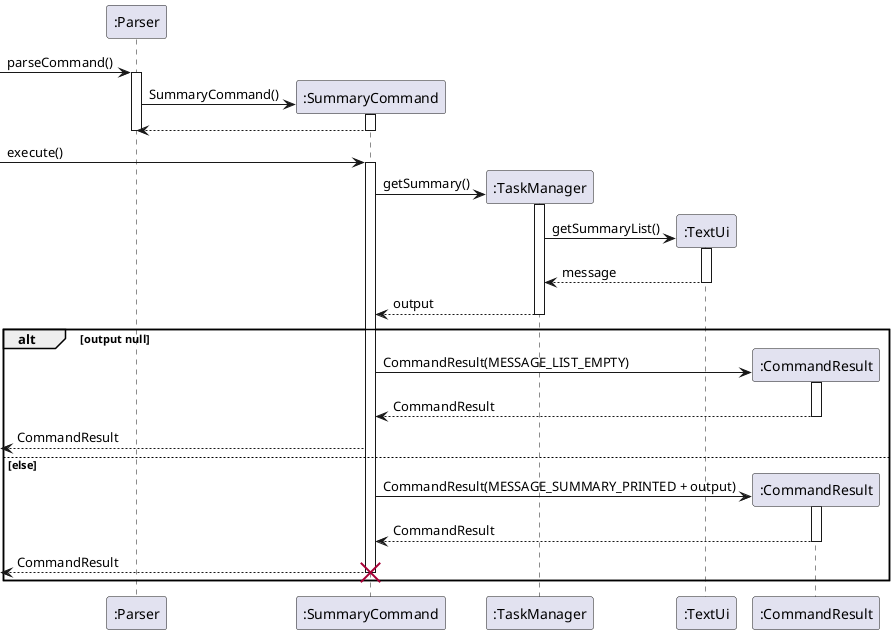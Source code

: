 @startuml

-> ":Parser": parseCommand()
activate ":Parser"
    create ":SummaryCommand"
    ":Parser" -> ":SummaryCommand": SummaryCommand()
    activate ":SummaryCommand"
    ":Parser" <-- ":SummaryCommand"
    deactivate ":SummaryCommand"
deactivate ":Parser"

-> ":SummaryCommand": execute()
activate ":SummaryCommand"
    create ":TaskManager"
    ":SummaryCommand" -> ":TaskManager": getSummary()
    activate ":TaskManager"
        create ":TextUi"
        ":TaskManager" -> ":TextUi": getSummaryList()
        activate ":TextUi"
        ":TaskManager" <-- ":TextUi": message
        deactivate ":TextUi"
    ":SummaryCommand" <-- ":TaskManager": output
    deactivate ":TaskManager"
alt output null
    create ":CommandResult"
    ":SummaryCommand" -> ":CommandResult": CommandResult(MESSAGE_LIST_EMPTY)
    activate ":CommandResult"
    ":SummaryCommand" <-- ":CommandResult": CommandResult
    deactivate ":CommandResult"
    <-- ":SummaryCommand" : CommandResult
else else
    create ":CommandResult"
    ":SummaryCommand" -> ":CommandResult": CommandResult(MESSAGE_SUMMARY_PRINTED + output)
    activate ":CommandResult"
    ":SummaryCommand" <-- ":CommandResult": CommandResult
    deactivate ":CommandResult"
    <-- ":SummaryCommand" : CommandResult
    deactivate ":SummaryCommand"
destroy ":SummaryCommand"
end
@enduml
